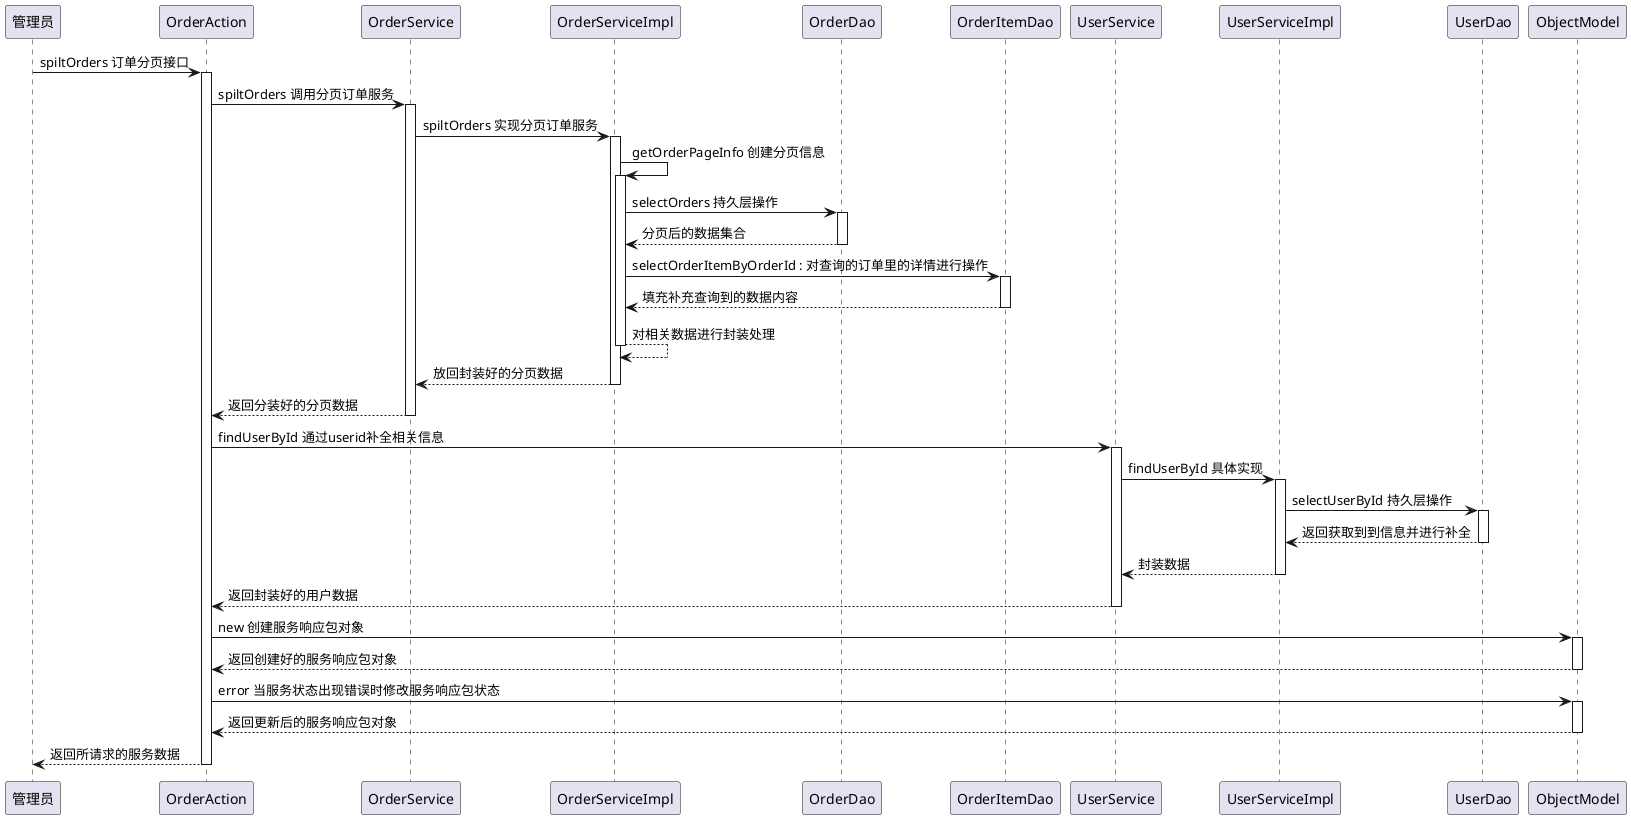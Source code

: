 @startuml
participant 管理员
管理员 -> OrderAction : spiltOrders 订单分页接口
activate OrderAction
OrderAction -> OrderService : spiltOrders 调用分页订单服务
activate OrderService
OrderService -> OrderServiceImpl : spiltOrders 实现分页订单服务
activate OrderServiceImpl
OrderServiceImpl -> OrderServiceImpl : getOrderPageInfo 创建分页信息
activate OrderServiceImpl
OrderServiceImpl -> OrderDao : selectOrders 持久层操作
activate OrderDao
OrderDao --> OrderServiceImpl : 分页后的数据集合
deactivate OrderDao
OrderServiceImpl -> OrderItemDao : selectOrderItemByOrderId : 对查询的订单里的详情进行操作
activate OrderItemDao
OrderItemDao --> OrderServiceImpl : 填充补充查询到的数据内容
deactivate OrderItemDao
OrderServiceImpl --> OrderServiceImpl :  对相关数据进行封装处理
deactivate OrderServiceImpl
OrderServiceImpl --> OrderService : 放回封装好的分页数据
deactivate OrderServiceImpl
OrderService --> OrderAction :  返回分装好的分页数据
deactivate OrderService
OrderAction -> UserService : findUserById 通过userid补全相关信息
activate UserService
UserService -> UserServiceImpl : findUserById 具体实现
activate UserServiceImpl
UserServiceImpl -> UserDao : selectUserById 持久层操作
activate UserDao
UserDao --> UserServiceImpl : 返回获取到到信息并进行补全
deactivate UserDao
UserServiceImpl --> UserService : 封装数据
deactivate UserServiceImpl
UserService --> OrderAction : 返回封装好的用户数据
deactivate UserService
OrderAction -> ObjectModel : new 创建服务响应包对象
activate ObjectModel
ObjectModel --> OrderAction : 返回创建好的服务响应包对象
deactivate ObjectModel
OrderAction -> ObjectModel : error 当服务状态出现错误时修改服务响应包状态
activate ObjectModel
ObjectModel --> OrderAction : 返回更新后的服务响应包对象
deactivate ObjectModel
return 返回所请求的服务数据
@enduml